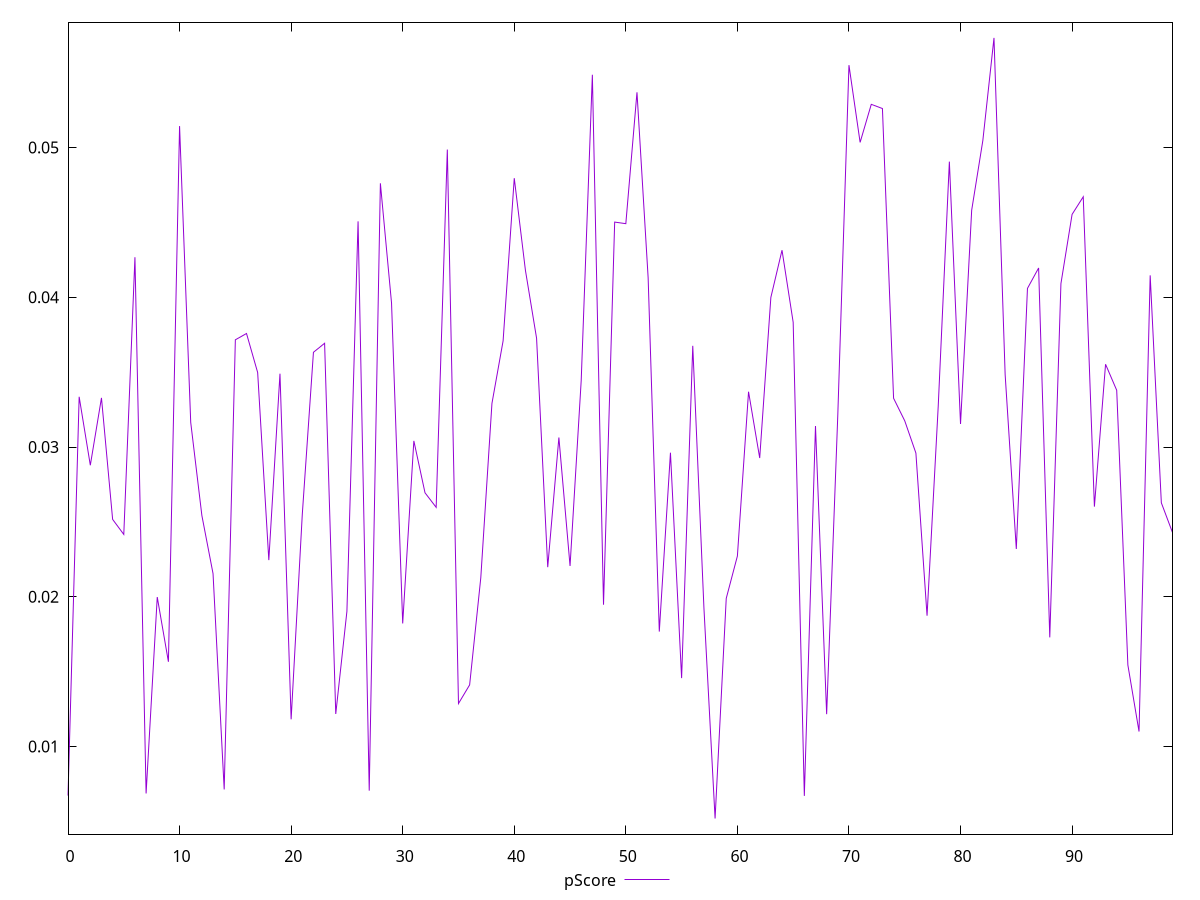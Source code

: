 reset

$pScore <<EOF
0 0.006730609703999635
1 0.0333530930962041
2 0.02878399555228167
3 0.03327983347755542
4 0.025168836731203736
5 0.024164660745212785
6 0.04266855982194895
7 0.006870875829038947
8 0.01998323261166307
9 0.015663319050995606
10 0.0514232072551008
11 0.03164305587349425
12 0.0254230311204498
13 0.021547982717529002
14 0.007140903151108935
15 0.03715741395077832
16 0.03757886789699383
17 0.034971241350350346
18 0.022449705099584827
19 0.03489659393450961
20 0.011819969802258745
21 0.02550045960338365
22 0.03632444993705064
23 0.03692602960952762
24 0.012179511070910698
25 0.019031195714586058
26 0.04506362180087331
27 0.007057290730839383
28 0.04760595403312695
29 0.03960813926450846
30 0.018222926997867483
31 0.030408901053680937
32 0.02694298409660212
33 0.025971977549708924
34 0.049859745662983235
35 0.012874087426058056
36 0.014120630232439757
37 0.021270426530704767
38 0.03291207554086212
39 0.037087161833866455
40 0.04794676427555172
41 0.041799932759914726
42 0.03726250466772563
43 0.021979831698902885
44 0.030635085228764236
45 0.022060044782372834
46 0.034433981268504554
47 0.054852421448032485
48 0.01947056830623839
49 0.04501632375884018
50 0.044909578674911854
51 0.053680740925903636
52 0.04129488952128424
53 0.017677595895428166
54 0.02962022861684116
55 0.014572062051305124
56 0.036755503288315894
57 0.01926450132816787
58 0.005198995493630787
59 0.019893521374221734
60 0.02272123946417176
61 0.03369075383042652
62 0.02926482771661265
63 0.03998727933902246
64 0.04313986434995892
65 0.0383243965650224
66 0.006709902193840045
67 0.03140322205963192
68 0.012166196525948358
69 0.03214583528114251
70 0.055492878829305536
71 0.050336372568077214
72 0.05287587079870526
73 0.052595759986693025
74 0.033255513377712986
75 0.03174823466945931
76 0.02959503280494369
77 0.018737467516541317
78 0.03271079579420633
79 0.04905143433034953
80 0.03153792849720405
81 0.04580945239679801
82 0.05045865170165287
83 0.05731124584074787
84 0.03483405156993691
85 0.023195313112890414
86 0.040588783709150644
87 0.041952193672181226
88 0.01729269104323483
89 0.0409084208611985
90 0.04553070361424133
91 0.0467059411142125
92 0.02601823992334995
93 0.03552443079685769
94 0.033785983155404764
95 0.015445892457844668
96 0.01100726834265664
97 0.0414596862983147
98 0.026275242831911627
99 0.024292064174990136
EOF

set key outside below
set xrange [0:99]
set yrange [0.0041567504866884455:0.05835349084769021]
set trange [0.0041567504866884455:0.05835349084769021]
set terminal svg size 640, 500 enhanced background rgb 'white'
set output "report_00013_2021-02-09T12-04-24.940Z/largest-contentful-paint/samples/pages+cached+noadtech+nomedia/pScore/values.svg"

plot $pScore title "pScore" with line

reset

